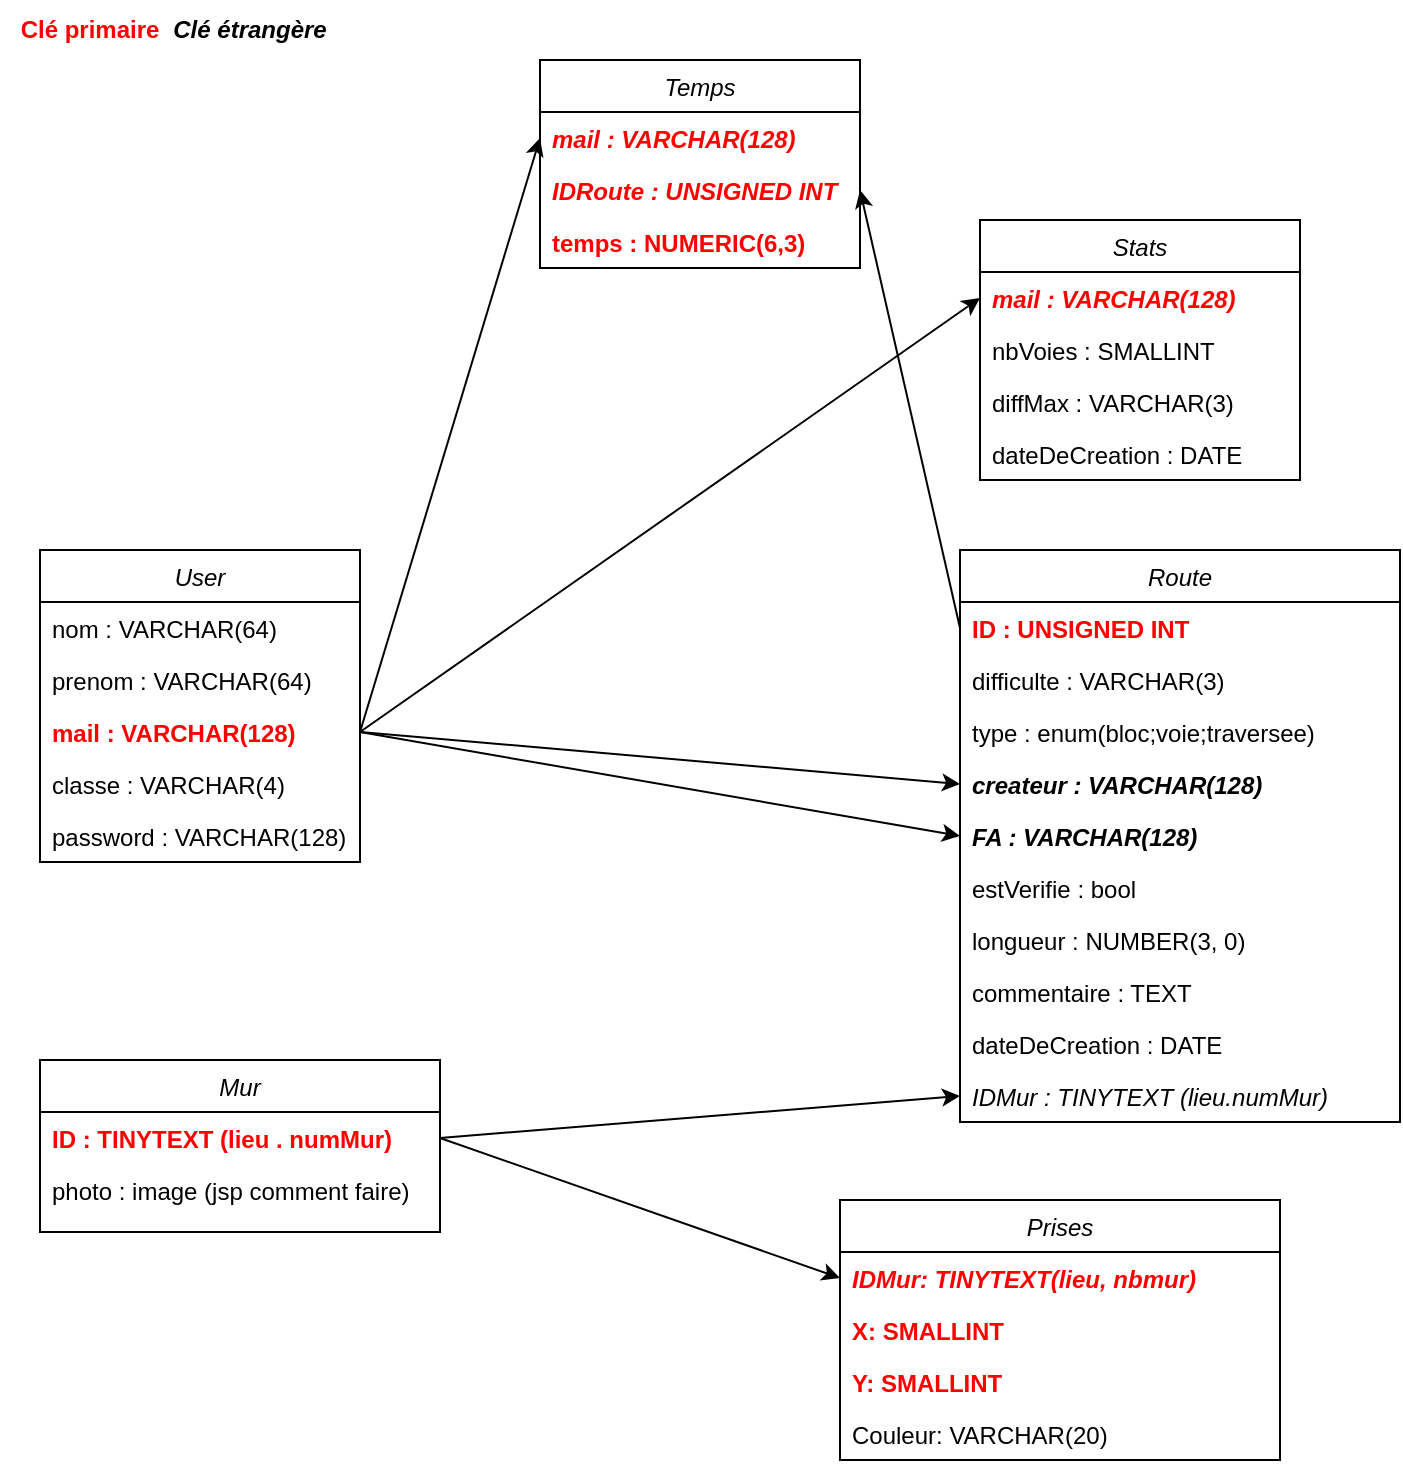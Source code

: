 <mxfile version="20.6.2" type="device"><diagram id="C5RBs43oDa-KdzZeNtuy" name="Page-1"><mxGraphModel dx="1278" dy="619" grid="1" gridSize="10" guides="1" tooltips="1" connect="1" arrows="1" fold="1" page="1" pageScale="1" pageWidth="827" pageHeight="1169" math="0" shadow="0"><root><mxCell id="WIyWlLk6GJQsqaUBKTNV-0"/><mxCell id="WIyWlLk6GJQsqaUBKTNV-1" parent="WIyWlLk6GJQsqaUBKTNV-0"/><mxCell id="zkfFHV4jXpPFQw0GAbJ--0" value="User" style="swimlane;fontStyle=2;align=center;verticalAlign=top;childLayout=stackLayout;horizontal=1;startSize=26;horizontalStack=0;resizeParent=1;resizeLast=0;collapsible=1;marginBottom=0;rounded=0;shadow=0;strokeWidth=1;" parent="WIyWlLk6GJQsqaUBKTNV-1" vertex="1"><mxGeometry x="20" y="275" width="160" height="156" as="geometry"><mxRectangle x="230" y="140" width="160" height="26" as="alternateBounds"/></mxGeometry></mxCell><mxCell id="zkfFHV4jXpPFQw0GAbJ--1" value="nom : VARCHAR(64)" style="text;align=left;verticalAlign=top;spacingLeft=4;spacingRight=4;overflow=hidden;rotatable=0;points=[[0,0.5],[1,0.5]];portConstraint=eastwest;" parent="zkfFHV4jXpPFQw0GAbJ--0" vertex="1"><mxGeometry y="26" width="160" height="26" as="geometry"/></mxCell><mxCell id="MneaKNnePf4oPeuY0FDi-7" value="prenom : VARCHAR(64)" style="text;align=left;verticalAlign=top;spacingLeft=4;spacingRight=4;overflow=hidden;rotatable=0;points=[[0,0.5],[1,0.5]];portConstraint=eastwest;" parent="zkfFHV4jXpPFQw0GAbJ--0" vertex="1"><mxGeometry y="52" width="160" height="26" as="geometry"/></mxCell><mxCell id="zkfFHV4jXpPFQw0GAbJ--2" value="mail : VARCHAR(128)" style="text;align=left;verticalAlign=top;spacingLeft=4;spacingRight=4;overflow=hidden;rotatable=0;points=[[0,0.5],[1,0.5]];portConstraint=eastwest;rounded=0;shadow=0;html=0;fontStyle=1;fontColor=#FF0000;" parent="zkfFHV4jXpPFQw0GAbJ--0" vertex="1"><mxGeometry y="78" width="160" height="26" as="geometry"/></mxCell><mxCell id="zkfFHV4jXpPFQw0GAbJ--3" value="classe : VARCHAR(4)" style="text;align=left;verticalAlign=top;spacingLeft=4;spacingRight=4;overflow=hidden;rotatable=0;points=[[0,0.5],[1,0.5]];portConstraint=eastwest;rounded=0;shadow=0;html=0;" parent="zkfFHV4jXpPFQw0GAbJ--0" vertex="1"><mxGeometry y="104" width="160" height="26" as="geometry"/></mxCell><mxCell id="0Qye_Zv5IVSC3sUF7OHN-1" value="password : VARCHAR(128)" style="text;align=left;verticalAlign=top;spacingLeft=4;spacingRight=4;overflow=hidden;rotatable=0;points=[[0,0.5],[1,0.5]];portConstraint=eastwest;rounded=0;shadow=0;html=0;" parent="zkfFHV4jXpPFQw0GAbJ--0" vertex="1"><mxGeometry y="130" width="160" height="26" as="geometry"/></mxCell><mxCell id="IG8rTT2q1o-Y9MWKu9mN-1" value="&lt;b&gt;&lt;font color=&quot;#ff0000&quot;&gt;Clé primaire&lt;/font&gt;&lt;/b&gt;" style="text;html=1;strokeColor=none;fillColor=none;align=center;verticalAlign=middle;whiteSpace=wrap;rounded=0;" parent="WIyWlLk6GJQsqaUBKTNV-1" vertex="1"><mxGeometry width="90" height="30" as="geometry"/></mxCell><mxCell id="IG8rTT2q1o-Y9MWKu9mN-2" value="&lt;b&gt;&lt;i&gt;Clé étrangère&lt;/i&gt;&lt;/b&gt;" style="text;html=1;strokeColor=none;fillColor=none;align=center;verticalAlign=middle;whiteSpace=wrap;rounded=0;" parent="WIyWlLk6GJQsqaUBKTNV-1" vertex="1"><mxGeometry x="80" width="90" height="30" as="geometry"/></mxCell><mxCell id="MneaKNnePf4oPeuY0FDi-1" value="Mur" style="swimlane;fontStyle=2;align=center;verticalAlign=top;childLayout=stackLayout;horizontal=1;startSize=26;horizontalStack=0;resizeParent=1;resizeLast=0;collapsible=1;marginBottom=0;rounded=0;shadow=0;strokeWidth=1;" parent="WIyWlLk6GJQsqaUBKTNV-1" vertex="1"><mxGeometry x="20" y="530" width="200" height="86" as="geometry"><mxRectangle x="230" y="140" width="160" height="26" as="alternateBounds"/></mxGeometry></mxCell><mxCell id="MneaKNnePf4oPeuY0FDi-2" value="ID : TINYTEXT (lieu . numMur)" style="text;align=left;verticalAlign=top;spacingLeft=4;spacingRight=4;overflow=hidden;rotatable=0;points=[[0,0.5],[1,0.5]];portConstraint=eastwest;rounded=0;shadow=0;html=0;fontColor=#FF0000;fontStyle=1" parent="MneaKNnePf4oPeuY0FDi-1" vertex="1"><mxGeometry y="26" width="200" height="26" as="geometry"/></mxCell><mxCell id="MneaKNnePf4oPeuY0FDi-3" value="photo : image (jsp comment faire)" style="text;align=left;verticalAlign=top;spacingLeft=4;spacingRight=4;overflow=hidden;rotatable=0;points=[[0,0.5],[1,0.5]];portConstraint=eastwest;" parent="MneaKNnePf4oPeuY0FDi-1" vertex="1"><mxGeometry y="52" width="200" height="26" as="geometry"/></mxCell><mxCell id="MneaKNnePf4oPeuY0FDi-18" value="Prises" style="swimlane;fontStyle=2;align=center;verticalAlign=top;childLayout=stackLayout;horizontal=1;startSize=26;horizontalStack=0;resizeParent=1;resizeLast=0;collapsible=1;marginBottom=0;rounded=0;shadow=0;strokeWidth=1;" parent="WIyWlLk6GJQsqaUBKTNV-1" vertex="1"><mxGeometry x="420" y="600" width="220" height="130" as="geometry"><mxRectangle x="230" y="140" width="160" height="26" as="alternateBounds"/></mxGeometry></mxCell><mxCell id="MneaKNnePf4oPeuY0FDi-19" value="IDMur: TINYTEXT(lieu, nbmur)" style="text;align=left;verticalAlign=top;spacingLeft=4;spacingRight=4;overflow=hidden;rotatable=0;points=[[0,0.5],[1,0.5]];portConstraint=eastwest;rounded=0;shadow=0;html=0;fontColor=#FF0000;fontStyle=3" parent="MneaKNnePf4oPeuY0FDi-18" vertex="1"><mxGeometry y="26" width="220" height="26" as="geometry"/></mxCell><mxCell id="MneaKNnePf4oPeuY0FDi-20" value="X: SMALLINT" style="text;align=left;verticalAlign=top;spacingLeft=4;spacingRight=4;overflow=hidden;rotatable=0;points=[[0,0.5],[1,0.5]];portConstraint=eastwest;fontColor=#FF0000;fontStyle=1" parent="MneaKNnePf4oPeuY0FDi-18" vertex="1"><mxGeometry y="52" width="220" height="26" as="geometry"/></mxCell><mxCell id="MneaKNnePf4oPeuY0FDi-21" value="Y: SMALLINT" style="text;align=left;verticalAlign=top;spacingLeft=4;spacingRight=4;overflow=hidden;rotatable=0;points=[[0,0.5],[1,0.5]];portConstraint=eastwest;fontColor=#FF0000;fontStyle=1" parent="MneaKNnePf4oPeuY0FDi-18" vertex="1"><mxGeometry y="78" width="220" height="26" as="geometry"/></mxCell><mxCell id="MneaKNnePf4oPeuY0FDi-22" value="Couleur: VARCHAR(20)" style="text;align=left;verticalAlign=top;spacingLeft=4;spacingRight=4;overflow=hidden;rotatable=0;points=[[0,0.5],[1,0.5]];portConstraint=eastwest;fontColor=#000000;fontStyle=0" parent="MneaKNnePf4oPeuY0FDi-18" vertex="1"><mxGeometry y="104" width="220" height="26" as="geometry"/></mxCell><mxCell id="MneaKNnePf4oPeuY0FDi-23" value="Temps" style="swimlane;fontStyle=2;align=center;verticalAlign=top;childLayout=stackLayout;horizontal=1;startSize=26;horizontalStack=0;resizeParent=1;resizeLast=0;collapsible=1;marginBottom=0;rounded=0;shadow=0;strokeWidth=1;" parent="WIyWlLk6GJQsqaUBKTNV-1" vertex="1"><mxGeometry x="270" y="30" width="160" height="104" as="geometry"><mxRectangle x="230" y="140" width="160" height="26" as="alternateBounds"/></mxGeometry></mxCell><mxCell id="MneaKNnePf4oPeuY0FDi-24" value="mail : VARCHAR(128)" style="text;align=left;verticalAlign=top;spacingLeft=4;spacingRight=4;overflow=hidden;rotatable=0;points=[[0,0.5],[1,0.5]];portConstraint=eastwest;rounded=0;shadow=0;html=0;fontColor=#FF0000;fontStyle=3" parent="MneaKNnePf4oPeuY0FDi-23" vertex="1"><mxGeometry y="26" width="160" height="26" as="geometry"/></mxCell><mxCell id="MneaKNnePf4oPeuY0FDi-27" value="IDRoute : UNSIGNED INT" style="text;align=left;verticalAlign=top;spacingLeft=4;spacingRight=4;overflow=hidden;rotatable=0;points=[[0,0.5],[1,0.5]];portConstraint=eastwest;rounded=0;shadow=0;html=0;fontColor=#FF0000;fontStyle=3" parent="MneaKNnePf4oPeuY0FDi-23" vertex="1"><mxGeometry y="52" width="160" height="26" as="geometry"/></mxCell><mxCell id="MneaKNnePf4oPeuY0FDi-28" value="temps : NUMERIC(6,3)" style="text;align=left;verticalAlign=top;spacingLeft=4;spacingRight=4;overflow=hidden;rotatable=0;points=[[0,0.5],[1,0.5]];portConstraint=eastwest;rounded=0;shadow=0;html=0;fontColor=#FF0000;fontStyle=1" parent="MneaKNnePf4oPeuY0FDi-23" vertex="1"><mxGeometry y="78" width="160" height="26" as="geometry"/></mxCell><mxCell id="MneaKNnePf4oPeuY0FDi-29" value="Stats" style="swimlane;fontStyle=2;align=center;verticalAlign=top;childLayout=stackLayout;horizontal=1;startSize=26;horizontalStack=0;resizeParent=1;resizeLast=0;collapsible=1;marginBottom=0;rounded=0;shadow=0;strokeWidth=1;" parent="WIyWlLk6GJQsqaUBKTNV-1" vertex="1"><mxGeometry x="490" y="110" width="160" height="130" as="geometry"><mxRectangle x="230" y="140" width="160" height="26" as="alternateBounds"/></mxGeometry></mxCell><mxCell id="MneaKNnePf4oPeuY0FDi-30" value="mail : VARCHAR(128)" style="text;align=left;verticalAlign=top;spacingLeft=4;spacingRight=4;overflow=hidden;rotatable=0;points=[[0,0.5],[1,0.5]];portConstraint=eastwest;rounded=0;shadow=0;html=0;fontColor=#FF0000;fontStyle=3" parent="MneaKNnePf4oPeuY0FDi-29" vertex="1"><mxGeometry y="26" width="160" height="26" as="geometry"/></mxCell><mxCell id="MneaKNnePf4oPeuY0FDi-31" value="nbVoies : SMALLINT" style="text;align=left;verticalAlign=top;spacingLeft=4;spacingRight=4;overflow=hidden;rotatable=0;points=[[0,0.5],[1,0.5]];portConstraint=eastwest;rounded=0;shadow=0;html=0;fontColor=#000000;fontStyle=0" parent="MneaKNnePf4oPeuY0FDi-29" vertex="1"><mxGeometry y="52" width="160" height="26" as="geometry"/></mxCell><mxCell id="MneaKNnePf4oPeuY0FDi-32" value="diffMax : VARCHAR(3)" style="text;align=left;verticalAlign=top;spacingLeft=4;spacingRight=4;overflow=hidden;rotatable=0;points=[[0,0.5],[1,0.5]];portConstraint=eastwest;rounded=0;shadow=0;html=0;fontColor=#000000;fontStyle=0" parent="MneaKNnePf4oPeuY0FDi-29" vertex="1"><mxGeometry y="78" width="160" height="26" as="geometry"/></mxCell><mxCell id="MneaKNnePf4oPeuY0FDi-33" value="dateDeCreation : DATE" style="text;align=left;verticalAlign=top;spacingLeft=4;spacingRight=4;overflow=hidden;rotatable=0;points=[[0,0.5],[1,0.5]];portConstraint=eastwest;rounded=0;shadow=0;html=0;fontColor=#000000;fontStyle=0" parent="MneaKNnePf4oPeuY0FDi-29" vertex="1"><mxGeometry y="104" width="160" height="26" as="geometry"/></mxCell><mxCell id="MneaKNnePf4oPeuY0FDi-35" value="" style="endArrow=classic;html=1;rounded=0;fontColor=#000000;exitX=1;exitY=0.5;exitDx=0;exitDy=0;entryX=0;entryY=0.5;entryDx=0;entryDy=0;" parent="WIyWlLk6GJQsqaUBKTNV-1" source="zkfFHV4jXpPFQw0GAbJ--2" target="MneaKNnePf4oPeuY0FDi-13" edge="1"><mxGeometry width="50" height="50" relative="1" as="geometry"><mxPoint x="570" y="320" as="sourcePoint"/><mxPoint x="620" y="270" as="targetPoint"/></mxGeometry></mxCell><mxCell id="MneaKNnePf4oPeuY0FDi-36" value="" style="endArrow=classic;html=1;rounded=0;fontColor=#000000;exitX=1;exitY=0.5;exitDx=0;exitDy=0;entryX=0;entryY=0.5;entryDx=0;entryDy=0;" parent="WIyWlLk6GJQsqaUBKTNV-1" source="zkfFHV4jXpPFQw0GAbJ--2" target="MneaKNnePf4oPeuY0FDi-24" edge="1"><mxGeometry width="50" height="50" relative="1" as="geometry"><mxPoint x="220" y="325" as="sourcePoint"/><mxPoint x="270" y="275" as="targetPoint"/></mxGeometry></mxCell><mxCell id="MneaKNnePf4oPeuY0FDi-37" value="" style="endArrow=classic;html=1;rounded=0;fontColor=#000000;entryX=0;entryY=0.5;entryDx=0;entryDy=0;exitX=1;exitY=0.5;exitDx=0;exitDy=0;" parent="WIyWlLk6GJQsqaUBKTNV-1" source="zkfFHV4jXpPFQw0GAbJ--2" target="MneaKNnePf4oPeuY0FDi-30" edge="1"><mxGeometry width="50" height="50" relative="1" as="geometry"><mxPoint x="190" y="380" as="sourcePoint"/><mxPoint x="330" y="430" as="targetPoint"/></mxGeometry></mxCell><mxCell id="MneaKNnePf4oPeuY0FDi-38" value="" style="endArrow=classic;html=1;rounded=0;fontColor=#000000;exitX=1;exitY=0.5;exitDx=0;exitDy=0;entryX=0;entryY=0.5;entryDx=0;entryDy=0;" parent="WIyWlLk6GJQsqaUBKTNV-1" source="MneaKNnePf4oPeuY0FDi-2" target="MneaKNnePf4oPeuY0FDi-19" edge="1"><mxGeometry width="50" height="50" relative="1" as="geometry"><mxPoint x="390" y="330" as="sourcePoint"/><mxPoint x="440" y="280" as="targetPoint"/></mxGeometry></mxCell><mxCell id="MneaKNnePf4oPeuY0FDi-39" value="" style="endArrow=classic;html=1;rounded=0;fontColor=#000000;exitX=1;exitY=0.5;exitDx=0;exitDy=0;entryX=0;entryY=0.5;entryDx=0;entryDy=0;" parent="WIyWlLk6GJQsqaUBKTNV-1" source="zkfFHV4jXpPFQw0GAbJ--2" target="MneaKNnePf4oPeuY0FDi-14" edge="1"><mxGeometry width="50" height="50" relative="1" as="geometry"><mxPoint x="200" y="395" as="sourcePoint"/><mxPoint x="320" y="297.0" as="targetPoint"/></mxGeometry></mxCell><mxCell id="MneaKNnePf4oPeuY0FDi-41" value="" style="endArrow=classic;html=1;rounded=0;fontColor=#000000;exitX=1;exitY=0.5;exitDx=0;exitDy=0;entryX=0;entryY=0.5;entryDx=0;entryDy=0;" parent="WIyWlLk6GJQsqaUBKTNV-1" source="MneaKNnePf4oPeuY0FDi-2" target="MneaKNnePf4oPeuY0FDi-40" edge="1"><mxGeometry width="50" height="50" relative="1" as="geometry"><mxPoint x="360" y="109" as="sourcePoint"/><mxPoint x="600" y="129" as="targetPoint"/></mxGeometry></mxCell><mxCell id="MneaKNnePf4oPeuY0FDi-9" value="Route" style="swimlane;fontStyle=2;align=center;verticalAlign=top;childLayout=stackLayout;horizontal=1;startSize=26;horizontalStack=0;resizeParent=1;resizeLast=0;collapsible=1;marginBottom=0;rounded=0;shadow=0;strokeWidth=1;" parent="WIyWlLk6GJQsqaUBKTNV-1" vertex="1"><mxGeometry x="480" y="275" width="220" height="286" as="geometry"><mxRectangle x="230" y="140" width="160" height="26" as="alternateBounds"/></mxGeometry></mxCell><mxCell id="MneaKNnePf4oPeuY0FDi-10" value="ID : UNSIGNED INT" style="text;align=left;verticalAlign=top;spacingLeft=4;spacingRight=4;overflow=hidden;rotatable=0;points=[[0,0.5],[1,0.5]];portConstraint=eastwest;rounded=0;shadow=0;html=0;fontColor=#FF0000;fontStyle=1" parent="MneaKNnePf4oPeuY0FDi-9" vertex="1"><mxGeometry y="26" width="220" height="26" as="geometry"/></mxCell><mxCell id="MneaKNnePf4oPeuY0FDi-11" value="difficulte : VARCHAR(3)" style="text;align=left;verticalAlign=top;spacingLeft=4;spacingRight=4;overflow=hidden;rotatable=0;points=[[0,0.5],[1,0.5]];portConstraint=eastwest;" parent="MneaKNnePf4oPeuY0FDi-9" vertex="1"><mxGeometry y="52" width="220" height="26" as="geometry"/></mxCell><mxCell id="MneaKNnePf4oPeuY0FDi-12" value="type : enum(bloc;voie;traversee)" style="text;align=left;verticalAlign=top;spacingLeft=4;spacingRight=4;overflow=hidden;rotatable=0;points=[[0,0.5],[1,0.5]];portConstraint=eastwest;" parent="MneaKNnePf4oPeuY0FDi-9" vertex="1"><mxGeometry y="78" width="220" height="26" as="geometry"/></mxCell><mxCell id="MneaKNnePf4oPeuY0FDi-13" value="createur : VARCHAR(128)" style="text;align=left;verticalAlign=top;spacingLeft=4;spacingRight=4;overflow=hidden;rotatable=0;points=[[0,0.5],[1,0.5]];portConstraint=eastwest;fontStyle=3" parent="MneaKNnePf4oPeuY0FDi-9" vertex="1"><mxGeometry y="104" width="220" height="26" as="geometry"/></mxCell><mxCell id="MneaKNnePf4oPeuY0FDi-14" value="FA : VARCHAR(128)" style="text;align=left;verticalAlign=top;spacingLeft=4;spacingRight=4;overflow=hidden;rotatable=0;points=[[0,0.5],[1,0.5]];portConstraint=eastwest;fontStyle=3" parent="MneaKNnePf4oPeuY0FDi-9" vertex="1"><mxGeometry y="130" width="220" height="26" as="geometry"/></mxCell><mxCell id="MneaKNnePf4oPeuY0FDi-15" value="estVerifie : bool" style="text;align=left;verticalAlign=top;spacingLeft=4;spacingRight=4;overflow=hidden;rotatable=0;points=[[0,0.5],[1,0.5]];portConstraint=eastwest;" parent="MneaKNnePf4oPeuY0FDi-9" vertex="1"><mxGeometry y="156" width="220" height="26" as="geometry"/></mxCell><mxCell id="MneaKNnePf4oPeuY0FDi-16" value="longueur : NUMBER(3, 0)" style="text;align=left;verticalAlign=top;spacingLeft=4;spacingRight=4;overflow=hidden;rotatable=0;points=[[0,0.5],[1,0.5]];portConstraint=eastwest;" parent="MneaKNnePf4oPeuY0FDi-9" vertex="1"><mxGeometry y="182" width="220" height="26" as="geometry"/></mxCell><mxCell id="MneaKNnePf4oPeuY0FDi-17" value="commentaire : TEXT" style="text;align=left;verticalAlign=top;spacingLeft=4;spacingRight=4;overflow=hidden;rotatable=0;points=[[0,0.5],[1,0.5]];portConstraint=eastwest;" parent="MneaKNnePf4oPeuY0FDi-9" vertex="1"><mxGeometry y="208" width="220" height="26" as="geometry"/></mxCell><mxCell id="MneaKNnePf4oPeuY0FDi-34" value="dateDeCreation : DATE" style="text;align=left;verticalAlign=top;spacingLeft=4;spacingRight=4;overflow=hidden;rotatable=0;points=[[0,0.5],[1,0.5]];portConstraint=eastwest;" parent="MneaKNnePf4oPeuY0FDi-9" vertex="1"><mxGeometry y="234" width="220" height="26" as="geometry"/></mxCell><mxCell id="MneaKNnePf4oPeuY0FDi-40" value="IDMur : TINYTEXT (lieu.numMur)" style="text;align=left;verticalAlign=top;spacingLeft=4;spacingRight=4;overflow=hidden;rotatable=0;points=[[0,0.5],[1,0.5]];portConstraint=eastwest;fontStyle=2" parent="MneaKNnePf4oPeuY0FDi-9" vertex="1"><mxGeometry y="260" width="220" height="26" as="geometry"/></mxCell><mxCell id="Pzi92-eW-xJ6osQbAGQF-2" value="" style="endArrow=classic;html=1;rounded=0;exitX=0;exitY=0.5;exitDx=0;exitDy=0;entryX=1;entryY=0.5;entryDx=0;entryDy=0;" edge="1" parent="WIyWlLk6GJQsqaUBKTNV-1" source="MneaKNnePf4oPeuY0FDi-10" target="MneaKNnePf4oPeuY0FDi-27"><mxGeometry width="50" height="50" relative="1" as="geometry"><mxPoint x="200" y="240" as="sourcePoint"/><mxPoint x="250" y="190" as="targetPoint"/></mxGeometry></mxCell></root></mxGraphModel></diagram></mxfile>